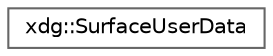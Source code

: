 digraph "Graphical Class Hierarchy"
{
 // LATEX_PDF_SIZE
  bgcolor="transparent";
  edge [fontname=Helvetica,fontsize=10,labelfontname=Helvetica,labelfontsize=10];
  node [fontname=Helvetica,fontsize=10,shape=box,height=0.2,width=0.4];
  rankdir="LR";
  Node0 [id="Node000000",label="xdg::SurfaceUserData",height=0.2,width=0.4,color="grey40", fillcolor="white", style="filled",URL="$structxdg_1_1SurfaceUserData.html",tooltip=" "];
}
